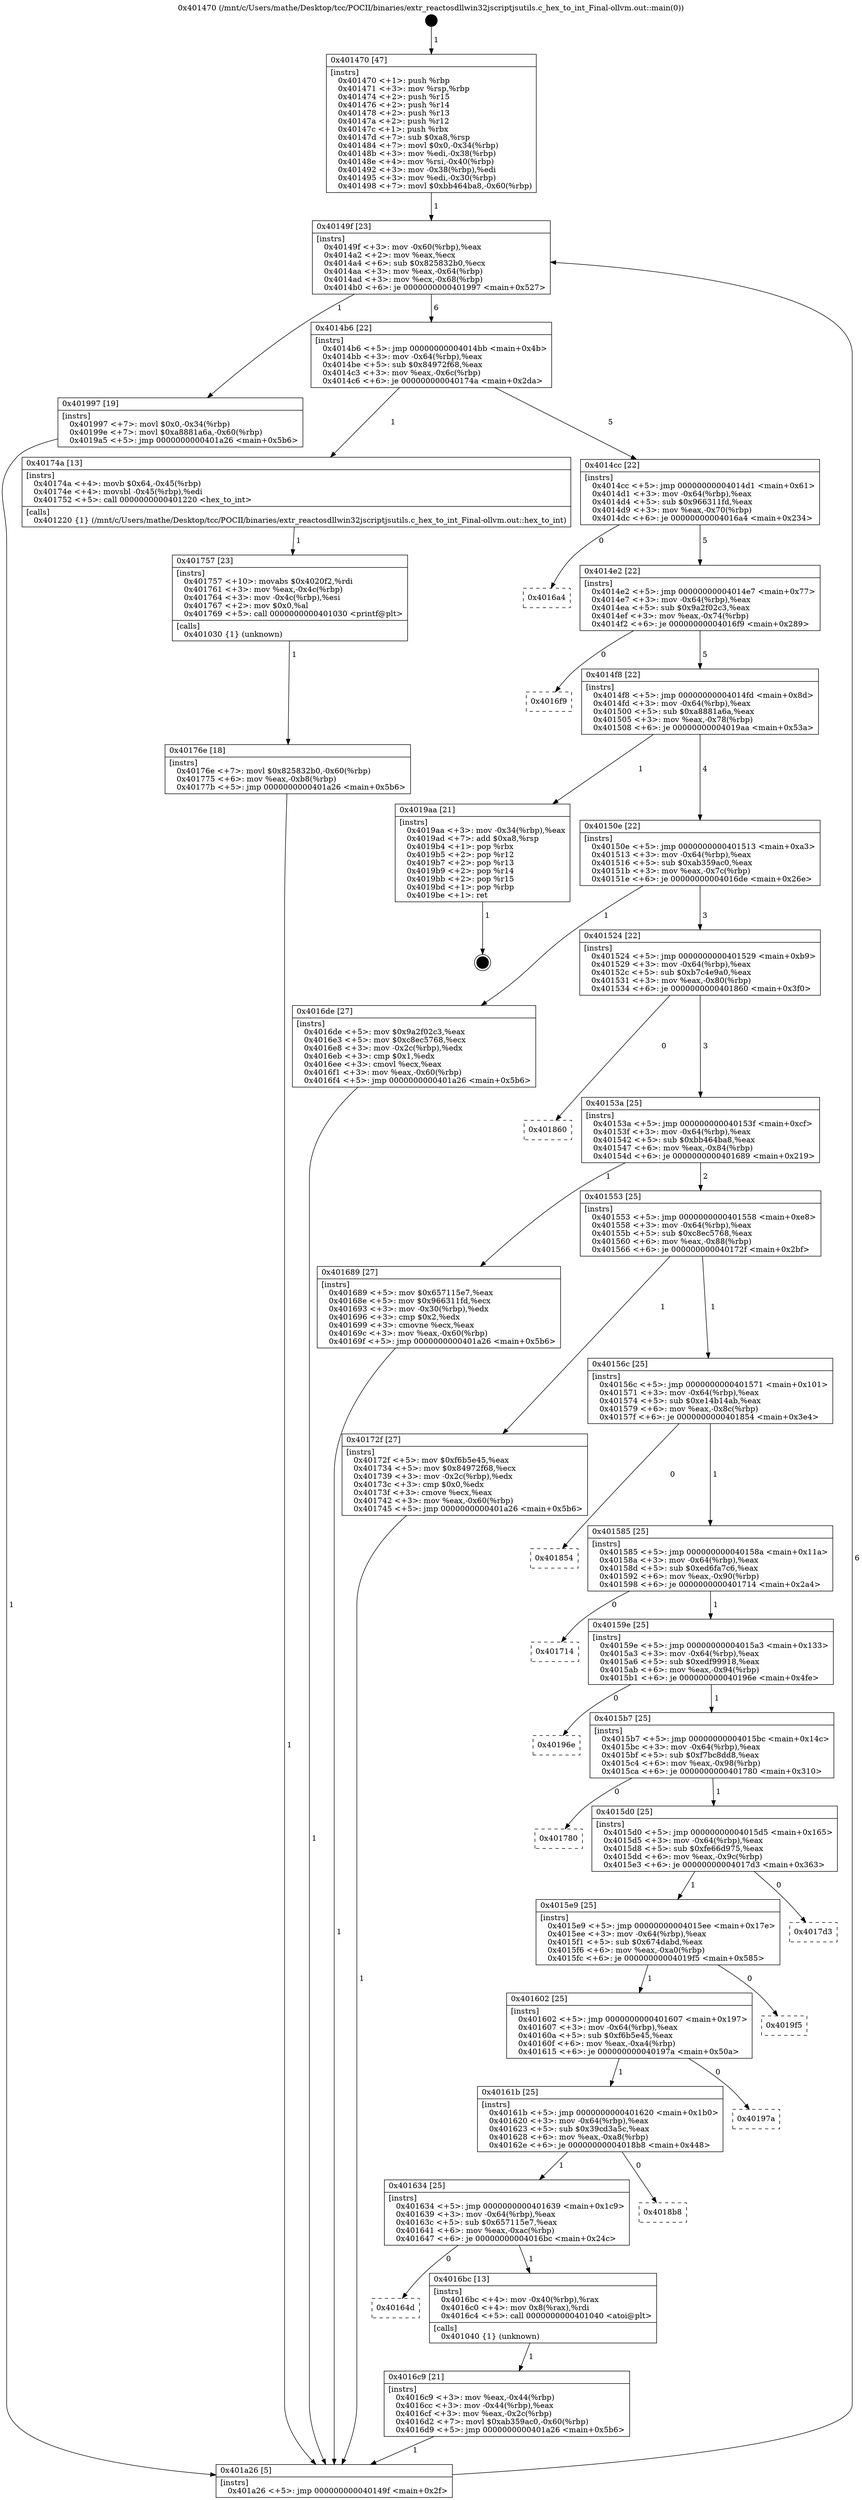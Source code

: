 digraph "0x401470" {
  label = "0x401470 (/mnt/c/Users/mathe/Desktop/tcc/POCII/binaries/extr_reactosdllwin32jscriptjsutils.c_hex_to_int_Final-ollvm.out::main(0))"
  labelloc = "t"
  node[shape=record]

  Entry [label="",width=0.3,height=0.3,shape=circle,fillcolor=black,style=filled]
  "0x40149f" [label="{
     0x40149f [23]\l
     | [instrs]\l
     &nbsp;&nbsp;0x40149f \<+3\>: mov -0x60(%rbp),%eax\l
     &nbsp;&nbsp;0x4014a2 \<+2\>: mov %eax,%ecx\l
     &nbsp;&nbsp;0x4014a4 \<+6\>: sub $0x825832b0,%ecx\l
     &nbsp;&nbsp;0x4014aa \<+3\>: mov %eax,-0x64(%rbp)\l
     &nbsp;&nbsp;0x4014ad \<+3\>: mov %ecx,-0x68(%rbp)\l
     &nbsp;&nbsp;0x4014b0 \<+6\>: je 0000000000401997 \<main+0x527\>\l
  }"]
  "0x401997" [label="{
     0x401997 [19]\l
     | [instrs]\l
     &nbsp;&nbsp;0x401997 \<+7\>: movl $0x0,-0x34(%rbp)\l
     &nbsp;&nbsp;0x40199e \<+7\>: movl $0xa8881a6a,-0x60(%rbp)\l
     &nbsp;&nbsp;0x4019a5 \<+5\>: jmp 0000000000401a26 \<main+0x5b6\>\l
  }"]
  "0x4014b6" [label="{
     0x4014b6 [22]\l
     | [instrs]\l
     &nbsp;&nbsp;0x4014b6 \<+5\>: jmp 00000000004014bb \<main+0x4b\>\l
     &nbsp;&nbsp;0x4014bb \<+3\>: mov -0x64(%rbp),%eax\l
     &nbsp;&nbsp;0x4014be \<+5\>: sub $0x84972f68,%eax\l
     &nbsp;&nbsp;0x4014c3 \<+3\>: mov %eax,-0x6c(%rbp)\l
     &nbsp;&nbsp;0x4014c6 \<+6\>: je 000000000040174a \<main+0x2da\>\l
  }"]
  Exit [label="",width=0.3,height=0.3,shape=circle,fillcolor=black,style=filled,peripheries=2]
  "0x40174a" [label="{
     0x40174a [13]\l
     | [instrs]\l
     &nbsp;&nbsp;0x40174a \<+4\>: movb $0x64,-0x45(%rbp)\l
     &nbsp;&nbsp;0x40174e \<+4\>: movsbl -0x45(%rbp),%edi\l
     &nbsp;&nbsp;0x401752 \<+5\>: call 0000000000401220 \<hex_to_int\>\l
     | [calls]\l
     &nbsp;&nbsp;0x401220 \{1\} (/mnt/c/Users/mathe/Desktop/tcc/POCII/binaries/extr_reactosdllwin32jscriptjsutils.c_hex_to_int_Final-ollvm.out::hex_to_int)\l
  }"]
  "0x4014cc" [label="{
     0x4014cc [22]\l
     | [instrs]\l
     &nbsp;&nbsp;0x4014cc \<+5\>: jmp 00000000004014d1 \<main+0x61\>\l
     &nbsp;&nbsp;0x4014d1 \<+3\>: mov -0x64(%rbp),%eax\l
     &nbsp;&nbsp;0x4014d4 \<+5\>: sub $0x966311fd,%eax\l
     &nbsp;&nbsp;0x4014d9 \<+3\>: mov %eax,-0x70(%rbp)\l
     &nbsp;&nbsp;0x4014dc \<+6\>: je 00000000004016a4 \<main+0x234\>\l
  }"]
  "0x40176e" [label="{
     0x40176e [18]\l
     | [instrs]\l
     &nbsp;&nbsp;0x40176e \<+7\>: movl $0x825832b0,-0x60(%rbp)\l
     &nbsp;&nbsp;0x401775 \<+6\>: mov %eax,-0xb8(%rbp)\l
     &nbsp;&nbsp;0x40177b \<+5\>: jmp 0000000000401a26 \<main+0x5b6\>\l
  }"]
  "0x4016a4" [label="{
     0x4016a4\l
  }", style=dashed]
  "0x4014e2" [label="{
     0x4014e2 [22]\l
     | [instrs]\l
     &nbsp;&nbsp;0x4014e2 \<+5\>: jmp 00000000004014e7 \<main+0x77\>\l
     &nbsp;&nbsp;0x4014e7 \<+3\>: mov -0x64(%rbp),%eax\l
     &nbsp;&nbsp;0x4014ea \<+5\>: sub $0x9a2f02c3,%eax\l
     &nbsp;&nbsp;0x4014ef \<+3\>: mov %eax,-0x74(%rbp)\l
     &nbsp;&nbsp;0x4014f2 \<+6\>: je 00000000004016f9 \<main+0x289\>\l
  }"]
  "0x401757" [label="{
     0x401757 [23]\l
     | [instrs]\l
     &nbsp;&nbsp;0x401757 \<+10\>: movabs $0x4020f2,%rdi\l
     &nbsp;&nbsp;0x401761 \<+3\>: mov %eax,-0x4c(%rbp)\l
     &nbsp;&nbsp;0x401764 \<+3\>: mov -0x4c(%rbp),%esi\l
     &nbsp;&nbsp;0x401767 \<+2\>: mov $0x0,%al\l
     &nbsp;&nbsp;0x401769 \<+5\>: call 0000000000401030 \<printf@plt\>\l
     | [calls]\l
     &nbsp;&nbsp;0x401030 \{1\} (unknown)\l
  }"]
  "0x4016f9" [label="{
     0x4016f9\l
  }", style=dashed]
  "0x4014f8" [label="{
     0x4014f8 [22]\l
     | [instrs]\l
     &nbsp;&nbsp;0x4014f8 \<+5\>: jmp 00000000004014fd \<main+0x8d\>\l
     &nbsp;&nbsp;0x4014fd \<+3\>: mov -0x64(%rbp),%eax\l
     &nbsp;&nbsp;0x401500 \<+5\>: sub $0xa8881a6a,%eax\l
     &nbsp;&nbsp;0x401505 \<+3\>: mov %eax,-0x78(%rbp)\l
     &nbsp;&nbsp;0x401508 \<+6\>: je 00000000004019aa \<main+0x53a\>\l
  }"]
  "0x4016c9" [label="{
     0x4016c9 [21]\l
     | [instrs]\l
     &nbsp;&nbsp;0x4016c9 \<+3\>: mov %eax,-0x44(%rbp)\l
     &nbsp;&nbsp;0x4016cc \<+3\>: mov -0x44(%rbp),%eax\l
     &nbsp;&nbsp;0x4016cf \<+3\>: mov %eax,-0x2c(%rbp)\l
     &nbsp;&nbsp;0x4016d2 \<+7\>: movl $0xab359ac0,-0x60(%rbp)\l
     &nbsp;&nbsp;0x4016d9 \<+5\>: jmp 0000000000401a26 \<main+0x5b6\>\l
  }"]
  "0x4019aa" [label="{
     0x4019aa [21]\l
     | [instrs]\l
     &nbsp;&nbsp;0x4019aa \<+3\>: mov -0x34(%rbp),%eax\l
     &nbsp;&nbsp;0x4019ad \<+7\>: add $0xa8,%rsp\l
     &nbsp;&nbsp;0x4019b4 \<+1\>: pop %rbx\l
     &nbsp;&nbsp;0x4019b5 \<+2\>: pop %r12\l
     &nbsp;&nbsp;0x4019b7 \<+2\>: pop %r13\l
     &nbsp;&nbsp;0x4019b9 \<+2\>: pop %r14\l
     &nbsp;&nbsp;0x4019bb \<+2\>: pop %r15\l
     &nbsp;&nbsp;0x4019bd \<+1\>: pop %rbp\l
     &nbsp;&nbsp;0x4019be \<+1\>: ret\l
  }"]
  "0x40150e" [label="{
     0x40150e [22]\l
     | [instrs]\l
     &nbsp;&nbsp;0x40150e \<+5\>: jmp 0000000000401513 \<main+0xa3\>\l
     &nbsp;&nbsp;0x401513 \<+3\>: mov -0x64(%rbp),%eax\l
     &nbsp;&nbsp;0x401516 \<+5\>: sub $0xab359ac0,%eax\l
     &nbsp;&nbsp;0x40151b \<+3\>: mov %eax,-0x7c(%rbp)\l
     &nbsp;&nbsp;0x40151e \<+6\>: je 00000000004016de \<main+0x26e\>\l
  }"]
  "0x40164d" [label="{
     0x40164d\l
  }", style=dashed]
  "0x4016de" [label="{
     0x4016de [27]\l
     | [instrs]\l
     &nbsp;&nbsp;0x4016de \<+5\>: mov $0x9a2f02c3,%eax\l
     &nbsp;&nbsp;0x4016e3 \<+5\>: mov $0xc8ec5768,%ecx\l
     &nbsp;&nbsp;0x4016e8 \<+3\>: mov -0x2c(%rbp),%edx\l
     &nbsp;&nbsp;0x4016eb \<+3\>: cmp $0x1,%edx\l
     &nbsp;&nbsp;0x4016ee \<+3\>: cmovl %ecx,%eax\l
     &nbsp;&nbsp;0x4016f1 \<+3\>: mov %eax,-0x60(%rbp)\l
     &nbsp;&nbsp;0x4016f4 \<+5\>: jmp 0000000000401a26 \<main+0x5b6\>\l
  }"]
  "0x401524" [label="{
     0x401524 [22]\l
     | [instrs]\l
     &nbsp;&nbsp;0x401524 \<+5\>: jmp 0000000000401529 \<main+0xb9\>\l
     &nbsp;&nbsp;0x401529 \<+3\>: mov -0x64(%rbp),%eax\l
     &nbsp;&nbsp;0x40152c \<+5\>: sub $0xb7c4e9a0,%eax\l
     &nbsp;&nbsp;0x401531 \<+3\>: mov %eax,-0x80(%rbp)\l
     &nbsp;&nbsp;0x401534 \<+6\>: je 0000000000401860 \<main+0x3f0\>\l
  }"]
  "0x4016bc" [label="{
     0x4016bc [13]\l
     | [instrs]\l
     &nbsp;&nbsp;0x4016bc \<+4\>: mov -0x40(%rbp),%rax\l
     &nbsp;&nbsp;0x4016c0 \<+4\>: mov 0x8(%rax),%rdi\l
     &nbsp;&nbsp;0x4016c4 \<+5\>: call 0000000000401040 \<atoi@plt\>\l
     | [calls]\l
     &nbsp;&nbsp;0x401040 \{1\} (unknown)\l
  }"]
  "0x401860" [label="{
     0x401860\l
  }", style=dashed]
  "0x40153a" [label="{
     0x40153a [25]\l
     | [instrs]\l
     &nbsp;&nbsp;0x40153a \<+5\>: jmp 000000000040153f \<main+0xcf\>\l
     &nbsp;&nbsp;0x40153f \<+3\>: mov -0x64(%rbp),%eax\l
     &nbsp;&nbsp;0x401542 \<+5\>: sub $0xbb464ba8,%eax\l
     &nbsp;&nbsp;0x401547 \<+6\>: mov %eax,-0x84(%rbp)\l
     &nbsp;&nbsp;0x40154d \<+6\>: je 0000000000401689 \<main+0x219\>\l
  }"]
  "0x401634" [label="{
     0x401634 [25]\l
     | [instrs]\l
     &nbsp;&nbsp;0x401634 \<+5\>: jmp 0000000000401639 \<main+0x1c9\>\l
     &nbsp;&nbsp;0x401639 \<+3\>: mov -0x64(%rbp),%eax\l
     &nbsp;&nbsp;0x40163c \<+5\>: sub $0x657115e7,%eax\l
     &nbsp;&nbsp;0x401641 \<+6\>: mov %eax,-0xac(%rbp)\l
     &nbsp;&nbsp;0x401647 \<+6\>: je 00000000004016bc \<main+0x24c\>\l
  }"]
  "0x401689" [label="{
     0x401689 [27]\l
     | [instrs]\l
     &nbsp;&nbsp;0x401689 \<+5\>: mov $0x657115e7,%eax\l
     &nbsp;&nbsp;0x40168e \<+5\>: mov $0x966311fd,%ecx\l
     &nbsp;&nbsp;0x401693 \<+3\>: mov -0x30(%rbp),%edx\l
     &nbsp;&nbsp;0x401696 \<+3\>: cmp $0x2,%edx\l
     &nbsp;&nbsp;0x401699 \<+3\>: cmovne %ecx,%eax\l
     &nbsp;&nbsp;0x40169c \<+3\>: mov %eax,-0x60(%rbp)\l
     &nbsp;&nbsp;0x40169f \<+5\>: jmp 0000000000401a26 \<main+0x5b6\>\l
  }"]
  "0x401553" [label="{
     0x401553 [25]\l
     | [instrs]\l
     &nbsp;&nbsp;0x401553 \<+5\>: jmp 0000000000401558 \<main+0xe8\>\l
     &nbsp;&nbsp;0x401558 \<+3\>: mov -0x64(%rbp),%eax\l
     &nbsp;&nbsp;0x40155b \<+5\>: sub $0xc8ec5768,%eax\l
     &nbsp;&nbsp;0x401560 \<+6\>: mov %eax,-0x88(%rbp)\l
     &nbsp;&nbsp;0x401566 \<+6\>: je 000000000040172f \<main+0x2bf\>\l
  }"]
  "0x401a26" [label="{
     0x401a26 [5]\l
     | [instrs]\l
     &nbsp;&nbsp;0x401a26 \<+5\>: jmp 000000000040149f \<main+0x2f\>\l
  }"]
  "0x401470" [label="{
     0x401470 [47]\l
     | [instrs]\l
     &nbsp;&nbsp;0x401470 \<+1\>: push %rbp\l
     &nbsp;&nbsp;0x401471 \<+3\>: mov %rsp,%rbp\l
     &nbsp;&nbsp;0x401474 \<+2\>: push %r15\l
     &nbsp;&nbsp;0x401476 \<+2\>: push %r14\l
     &nbsp;&nbsp;0x401478 \<+2\>: push %r13\l
     &nbsp;&nbsp;0x40147a \<+2\>: push %r12\l
     &nbsp;&nbsp;0x40147c \<+1\>: push %rbx\l
     &nbsp;&nbsp;0x40147d \<+7\>: sub $0xa8,%rsp\l
     &nbsp;&nbsp;0x401484 \<+7\>: movl $0x0,-0x34(%rbp)\l
     &nbsp;&nbsp;0x40148b \<+3\>: mov %edi,-0x38(%rbp)\l
     &nbsp;&nbsp;0x40148e \<+4\>: mov %rsi,-0x40(%rbp)\l
     &nbsp;&nbsp;0x401492 \<+3\>: mov -0x38(%rbp),%edi\l
     &nbsp;&nbsp;0x401495 \<+3\>: mov %edi,-0x30(%rbp)\l
     &nbsp;&nbsp;0x401498 \<+7\>: movl $0xbb464ba8,-0x60(%rbp)\l
  }"]
  "0x4018b8" [label="{
     0x4018b8\l
  }", style=dashed]
  "0x40172f" [label="{
     0x40172f [27]\l
     | [instrs]\l
     &nbsp;&nbsp;0x40172f \<+5\>: mov $0xf6b5e45,%eax\l
     &nbsp;&nbsp;0x401734 \<+5\>: mov $0x84972f68,%ecx\l
     &nbsp;&nbsp;0x401739 \<+3\>: mov -0x2c(%rbp),%edx\l
     &nbsp;&nbsp;0x40173c \<+3\>: cmp $0x0,%edx\l
     &nbsp;&nbsp;0x40173f \<+3\>: cmove %ecx,%eax\l
     &nbsp;&nbsp;0x401742 \<+3\>: mov %eax,-0x60(%rbp)\l
     &nbsp;&nbsp;0x401745 \<+5\>: jmp 0000000000401a26 \<main+0x5b6\>\l
  }"]
  "0x40156c" [label="{
     0x40156c [25]\l
     | [instrs]\l
     &nbsp;&nbsp;0x40156c \<+5\>: jmp 0000000000401571 \<main+0x101\>\l
     &nbsp;&nbsp;0x401571 \<+3\>: mov -0x64(%rbp),%eax\l
     &nbsp;&nbsp;0x401574 \<+5\>: sub $0xe14b14ab,%eax\l
     &nbsp;&nbsp;0x401579 \<+6\>: mov %eax,-0x8c(%rbp)\l
     &nbsp;&nbsp;0x40157f \<+6\>: je 0000000000401854 \<main+0x3e4\>\l
  }"]
  "0x40161b" [label="{
     0x40161b [25]\l
     | [instrs]\l
     &nbsp;&nbsp;0x40161b \<+5\>: jmp 0000000000401620 \<main+0x1b0\>\l
     &nbsp;&nbsp;0x401620 \<+3\>: mov -0x64(%rbp),%eax\l
     &nbsp;&nbsp;0x401623 \<+5\>: sub $0x39cd3a5c,%eax\l
     &nbsp;&nbsp;0x401628 \<+6\>: mov %eax,-0xa8(%rbp)\l
     &nbsp;&nbsp;0x40162e \<+6\>: je 00000000004018b8 \<main+0x448\>\l
  }"]
  "0x401854" [label="{
     0x401854\l
  }", style=dashed]
  "0x401585" [label="{
     0x401585 [25]\l
     | [instrs]\l
     &nbsp;&nbsp;0x401585 \<+5\>: jmp 000000000040158a \<main+0x11a\>\l
     &nbsp;&nbsp;0x40158a \<+3\>: mov -0x64(%rbp),%eax\l
     &nbsp;&nbsp;0x40158d \<+5\>: sub $0xed6fa7c6,%eax\l
     &nbsp;&nbsp;0x401592 \<+6\>: mov %eax,-0x90(%rbp)\l
     &nbsp;&nbsp;0x401598 \<+6\>: je 0000000000401714 \<main+0x2a4\>\l
  }"]
  "0x40197a" [label="{
     0x40197a\l
  }", style=dashed]
  "0x401714" [label="{
     0x401714\l
  }", style=dashed]
  "0x40159e" [label="{
     0x40159e [25]\l
     | [instrs]\l
     &nbsp;&nbsp;0x40159e \<+5\>: jmp 00000000004015a3 \<main+0x133\>\l
     &nbsp;&nbsp;0x4015a3 \<+3\>: mov -0x64(%rbp),%eax\l
     &nbsp;&nbsp;0x4015a6 \<+5\>: sub $0xedf99918,%eax\l
     &nbsp;&nbsp;0x4015ab \<+6\>: mov %eax,-0x94(%rbp)\l
     &nbsp;&nbsp;0x4015b1 \<+6\>: je 000000000040196e \<main+0x4fe\>\l
  }"]
  "0x401602" [label="{
     0x401602 [25]\l
     | [instrs]\l
     &nbsp;&nbsp;0x401602 \<+5\>: jmp 0000000000401607 \<main+0x197\>\l
     &nbsp;&nbsp;0x401607 \<+3\>: mov -0x64(%rbp),%eax\l
     &nbsp;&nbsp;0x40160a \<+5\>: sub $0xf6b5e45,%eax\l
     &nbsp;&nbsp;0x40160f \<+6\>: mov %eax,-0xa4(%rbp)\l
     &nbsp;&nbsp;0x401615 \<+6\>: je 000000000040197a \<main+0x50a\>\l
  }"]
  "0x40196e" [label="{
     0x40196e\l
  }", style=dashed]
  "0x4015b7" [label="{
     0x4015b7 [25]\l
     | [instrs]\l
     &nbsp;&nbsp;0x4015b7 \<+5\>: jmp 00000000004015bc \<main+0x14c\>\l
     &nbsp;&nbsp;0x4015bc \<+3\>: mov -0x64(%rbp),%eax\l
     &nbsp;&nbsp;0x4015bf \<+5\>: sub $0xf7bc8dd8,%eax\l
     &nbsp;&nbsp;0x4015c4 \<+6\>: mov %eax,-0x98(%rbp)\l
     &nbsp;&nbsp;0x4015ca \<+6\>: je 0000000000401780 \<main+0x310\>\l
  }"]
  "0x4019f5" [label="{
     0x4019f5\l
  }", style=dashed]
  "0x401780" [label="{
     0x401780\l
  }", style=dashed]
  "0x4015d0" [label="{
     0x4015d0 [25]\l
     | [instrs]\l
     &nbsp;&nbsp;0x4015d0 \<+5\>: jmp 00000000004015d5 \<main+0x165\>\l
     &nbsp;&nbsp;0x4015d5 \<+3\>: mov -0x64(%rbp),%eax\l
     &nbsp;&nbsp;0x4015d8 \<+5\>: sub $0xfe66d975,%eax\l
     &nbsp;&nbsp;0x4015dd \<+6\>: mov %eax,-0x9c(%rbp)\l
     &nbsp;&nbsp;0x4015e3 \<+6\>: je 00000000004017d3 \<main+0x363\>\l
  }"]
  "0x4015e9" [label="{
     0x4015e9 [25]\l
     | [instrs]\l
     &nbsp;&nbsp;0x4015e9 \<+5\>: jmp 00000000004015ee \<main+0x17e\>\l
     &nbsp;&nbsp;0x4015ee \<+3\>: mov -0x64(%rbp),%eax\l
     &nbsp;&nbsp;0x4015f1 \<+5\>: sub $0x674dabd,%eax\l
     &nbsp;&nbsp;0x4015f6 \<+6\>: mov %eax,-0xa0(%rbp)\l
     &nbsp;&nbsp;0x4015fc \<+6\>: je 00000000004019f5 \<main+0x585\>\l
  }"]
  "0x4017d3" [label="{
     0x4017d3\l
  }", style=dashed]
  Entry -> "0x401470" [label=" 1"]
  "0x40149f" -> "0x401997" [label=" 1"]
  "0x40149f" -> "0x4014b6" [label=" 6"]
  "0x4019aa" -> Exit [label=" 1"]
  "0x4014b6" -> "0x40174a" [label=" 1"]
  "0x4014b6" -> "0x4014cc" [label=" 5"]
  "0x401997" -> "0x401a26" [label=" 1"]
  "0x4014cc" -> "0x4016a4" [label=" 0"]
  "0x4014cc" -> "0x4014e2" [label=" 5"]
  "0x40176e" -> "0x401a26" [label=" 1"]
  "0x4014e2" -> "0x4016f9" [label=" 0"]
  "0x4014e2" -> "0x4014f8" [label=" 5"]
  "0x401757" -> "0x40176e" [label=" 1"]
  "0x4014f8" -> "0x4019aa" [label=" 1"]
  "0x4014f8" -> "0x40150e" [label=" 4"]
  "0x40174a" -> "0x401757" [label=" 1"]
  "0x40150e" -> "0x4016de" [label=" 1"]
  "0x40150e" -> "0x401524" [label=" 3"]
  "0x40172f" -> "0x401a26" [label=" 1"]
  "0x401524" -> "0x401860" [label=" 0"]
  "0x401524" -> "0x40153a" [label=" 3"]
  "0x4016de" -> "0x401a26" [label=" 1"]
  "0x40153a" -> "0x401689" [label=" 1"]
  "0x40153a" -> "0x401553" [label=" 2"]
  "0x401689" -> "0x401a26" [label=" 1"]
  "0x401470" -> "0x40149f" [label=" 1"]
  "0x401a26" -> "0x40149f" [label=" 6"]
  "0x4016bc" -> "0x4016c9" [label=" 1"]
  "0x401553" -> "0x40172f" [label=" 1"]
  "0x401553" -> "0x40156c" [label=" 1"]
  "0x401634" -> "0x40164d" [label=" 0"]
  "0x40156c" -> "0x401854" [label=" 0"]
  "0x40156c" -> "0x401585" [label=" 1"]
  "0x4016c9" -> "0x401a26" [label=" 1"]
  "0x401585" -> "0x401714" [label=" 0"]
  "0x401585" -> "0x40159e" [label=" 1"]
  "0x40161b" -> "0x401634" [label=" 1"]
  "0x40159e" -> "0x40196e" [label=" 0"]
  "0x40159e" -> "0x4015b7" [label=" 1"]
  "0x401634" -> "0x4016bc" [label=" 1"]
  "0x4015b7" -> "0x401780" [label=" 0"]
  "0x4015b7" -> "0x4015d0" [label=" 1"]
  "0x401602" -> "0x40161b" [label=" 1"]
  "0x4015d0" -> "0x4017d3" [label=" 0"]
  "0x4015d0" -> "0x4015e9" [label=" 1"]
  "0x401602" -> "0x40197a" [label=" 0"]
  "0x4015e9" -> "0x4019f5" [label=" 0"]
  "0x4015e9" -> "0x401602" [label=" 1"]
  "0x40161b" -> "0x4018b8" [label=" 0"]
}
